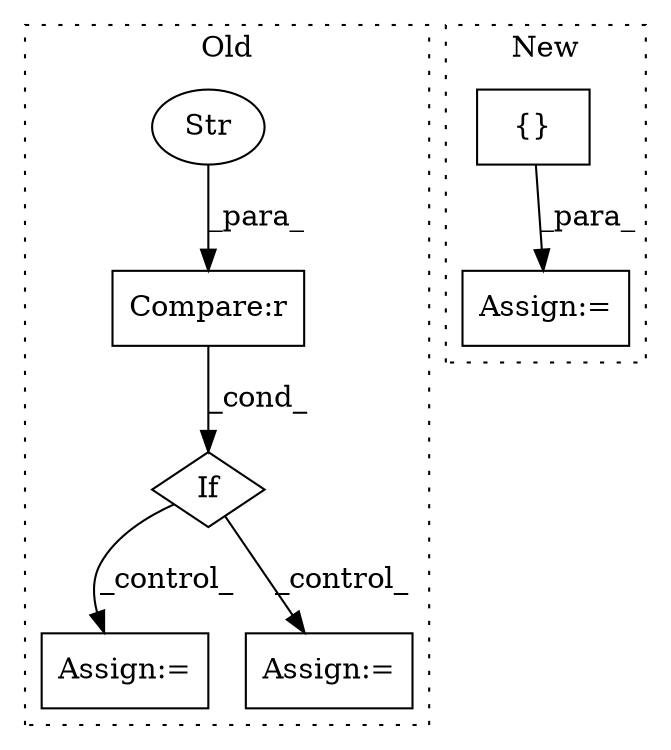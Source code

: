 digraph G {
subgraph cluster0 {
1 [label="If" a="96" s="14748,14780" l="3,18" shape="diamond"];
4 [label="Assign:=" a="68" s="14808" l="3" shape="box"];
5 [label="Compare:r" a="40" s="14751" l="29" shape="box"];
6 [label="Str" a="66" s="14768" l="12" shape="ellipse"];
7 [label="Assign:=" a="68" s="14862" l="3" shape="box"];
label = "Old";
style="dotted";
}
subgraph cluster1 {
2 [label="{}" a="59" s="14775,14775" l="2,1" shape="box"];
3 [label="Assign:=" a="68" s="14772" l="3" shape="box"];
label = "New";
style="dotted";
}
1 -> 4 [label="_control_"];
1 -> 7 [label="_control_"];
2 -> 3 [label="_para_"];
5 -> 1 [label="_cond_"];
6 -> 5 [label="_para_"];
}